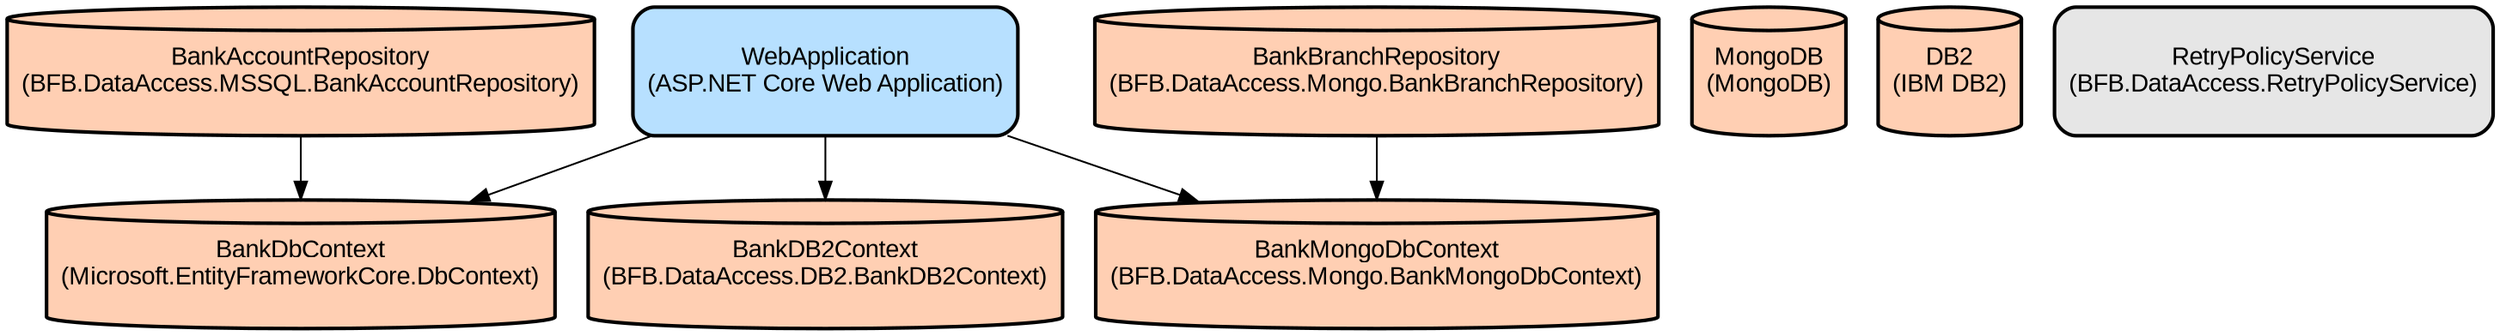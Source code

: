 digraph INFRA {
  node [ color = "black", fillcolor = "#E6E6E6", height =1, style = "filled,bold,rounded", fontname = "Arial" ];
  "BankDbContext" [ label = "BankDbContext
(Microsoft.EntityFrameworkCore.DbContext)", shape =cylinder, fillcolor = "#FFCFB3" ];
  "BankAccountRepository" [ label = "BankAccountRepository
(BFB.DataAccess.MSSQL.BankAccountRepository)", shape =cylinder, fillcolor = "#FFCFB3" ];
  "BankMongoDbContext" [ label = "BankMongoDbContext
(BFB.DataAccess.Mongo.BankMongoDbContext)", shape =cylinder, fillcolor = "#FFCFB3" ];
  "BankBranchRepository" [ label = "BankBranchRepository
(BFB.DataAccess.Mongo.BankBranchRepository)", shape =cylinder, fillcolor = "#FFCFB3" ];
  "BankDB2Context" [ label = "BankDB2Context
(BFB.DataAccess.DB2.BankDB2Context)", shape =cylinder, fillcolor = "#FFCFB3" ];
  "MongoDB" [ label = "MongoDB
(MongoDB)", shape =cylinder, fillcolor = "#FFCFB3" ];
  "DB2" [ label = "DB2
(IBM DB2)", shape =cylinder, fillcolor = "#FFCFB3" ];
  "RetryPolicyService" [ label = "RetryPolicyService
(BFB.DataAccess.RetryPolicyService)", shape =rectangle ];
  "WebApplication" [ label = "WebApplication
(ASP.NET Core Web Application)", shape =rectangle, fillcolor = "#B7E0FF" ];
  "BankAccountRepository" -> "BankDbContext";
  "BankBranchRepository" -> "BankMongoDbContext";
  "WebApplication" -> "BankDbContext";
  "WebApplication" -> "BankMongoDbContext";
  "WebApplication" -> "BankDB2Context";
}
